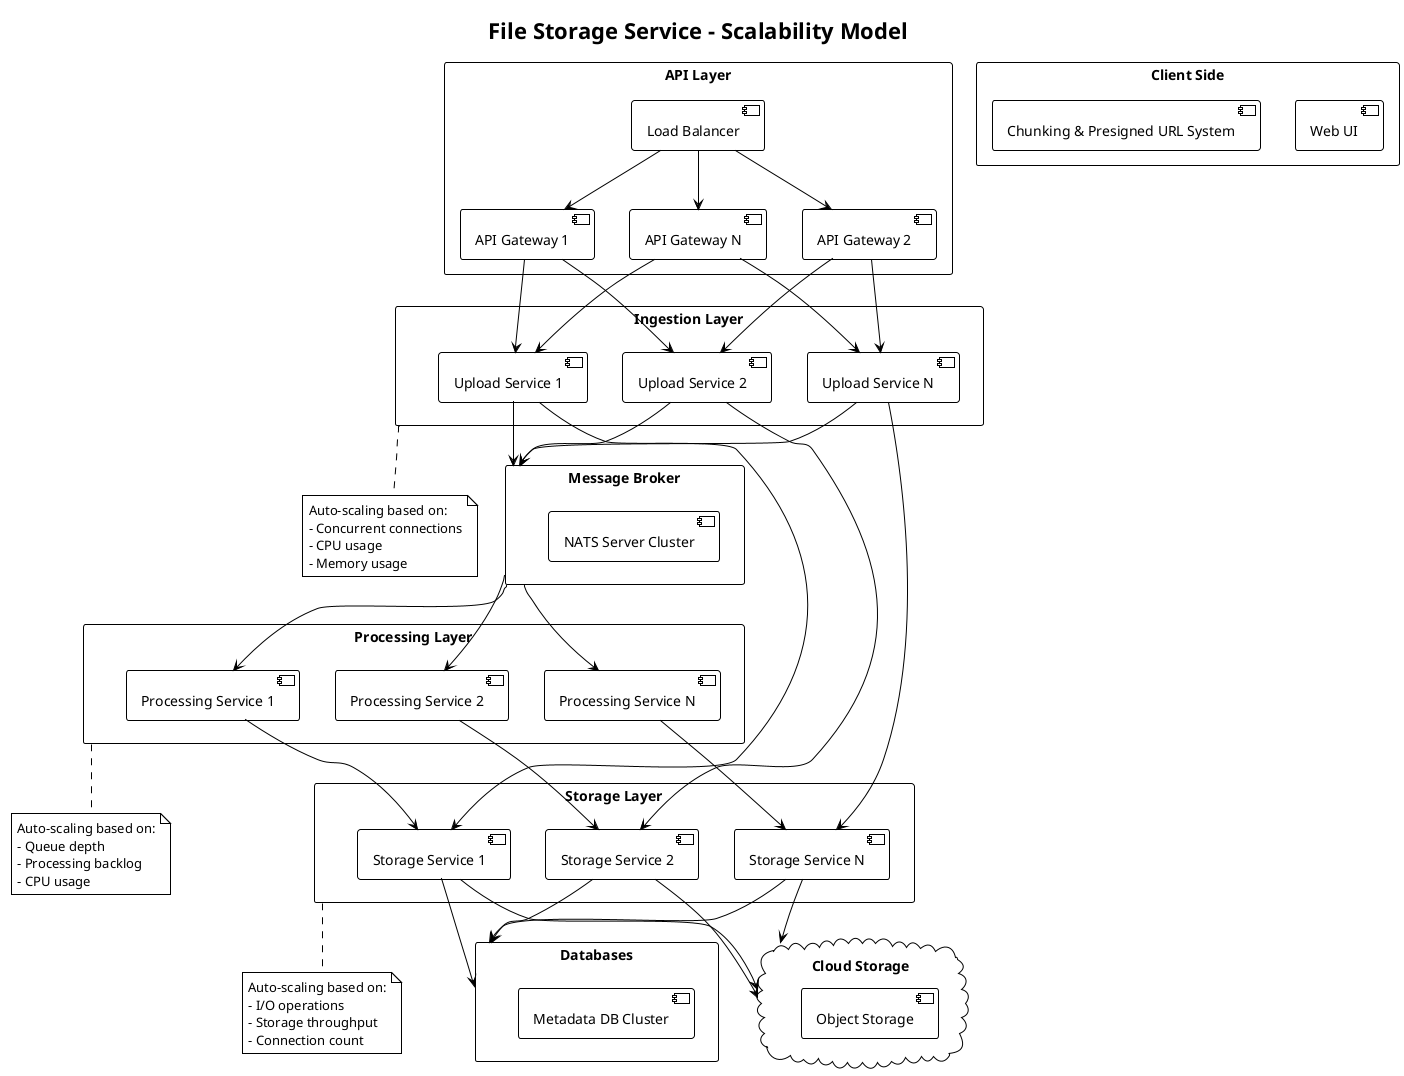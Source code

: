 @startuml Storage Service Architecture - Scalability Diagram
!theme plain
title File Storage Service - Scalability Model

rectangle "Client Side" as Client {
  [Web UI]
  [Chunking & Presigned URL System]
}

rectangle "API Layer" as API {
  [Load Balancer] as LB
  [API Gateway 1] as G1
  [API Gateway 2] as G2
  [API Gateway N] as GN
  LB --> G1
  LB --> G2
  LB --> GN
}

rectangle "Ingestion Layer" as Ingestion {
  [Upload Service 1] as U1
  [Upload Service 2] as U2
  [Upload Service N] as UN
  G1 --> U1
  G1 --> U2
  G2 --> U2
  G2 --> UN
  GN --> U1
  GN --> UN
}

rectangle "Message Broker" as Queue {
  [NATS Server Cluster]
}

rectangle "Processing Layer" as Processing {
  [Processing Service 1] as P1
  [Processing Service 2] as P2
  [Processing Service N] as PN
}

rectangle "Storage Layer" as Storage {
  [Storage Service 1] as S1
  [Storage Service 2] as S2
  [Storage Service N] as SN
}

rectangle "Databases" as DB {
  [Metadata DB Cluster]
}

cloud "Cloud Storage" as Cloud {
  [Object Storage]
}

U1 --> Queue
U2 --> Queue
UN --> Queue

Queue --> P1
Queue --> P2
Queue --> PN

U1 --> S1
U2 --> S2
UN --> SN

P1 --> S1
P2 --> S2
PN --> SN

S1 --> DB
S2 --> DB
SN --> DB

S1 --> Cloud
S2 --> Cloud
SN --> Cloud

note bottom of Ingestion
  Auto-scaling based on:
  - Concurrent connections
  - CPU usage
  - Memory usage
endnote

note bottom of Processing
  Auto-scaling based on:
  - Queue depth
  - Processing backlog
  - CPU usage
endnote

note bottom of Storage
  Auto-scaling based on:
  - I/O operations
  - Storage throughput
  - Connection count
endnote

@enduml
